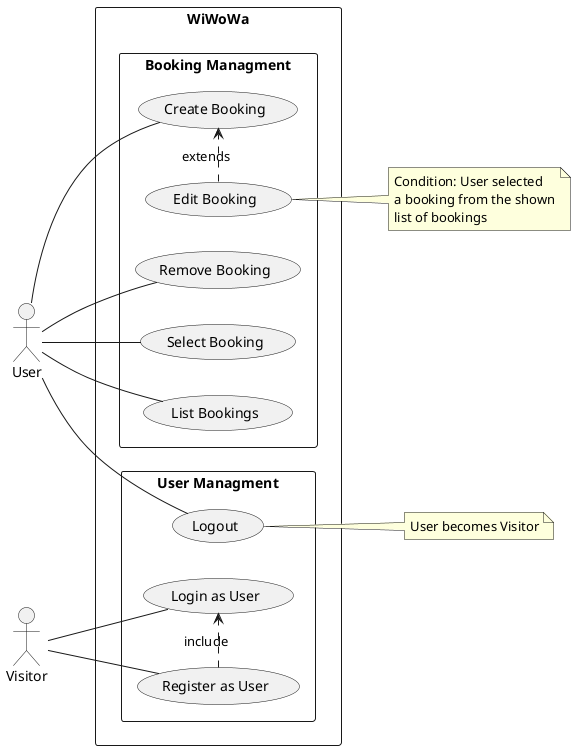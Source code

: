 @startuml User Usecases
left to right direction

:User: as user
:Visitor: as visitor

rectangle WiWoWa{
   rectangle "User Managment"{
      (Register as User) as register
      (Login as User) as login
      (Logout) as logout
   }

   rectangle "Booking Managment"{
      (List Bookings) as listbks
      (Create Booking) as createbc
      (Edit Booking) as edit
      (Remove Booking) as remove
      (Select Booking) as select
   }
}

visitor -- login
visitor -- register
user -- logout
user -- listbks
user -- createbc
user -- remove
user -- select
register .> login: include
edit .> createbc: extends

note right of edit
   Condition: User selected
   a booking from the shown
   list of bookings
end note

note right of logout 
   User becomes Visitor
end note
@enduml